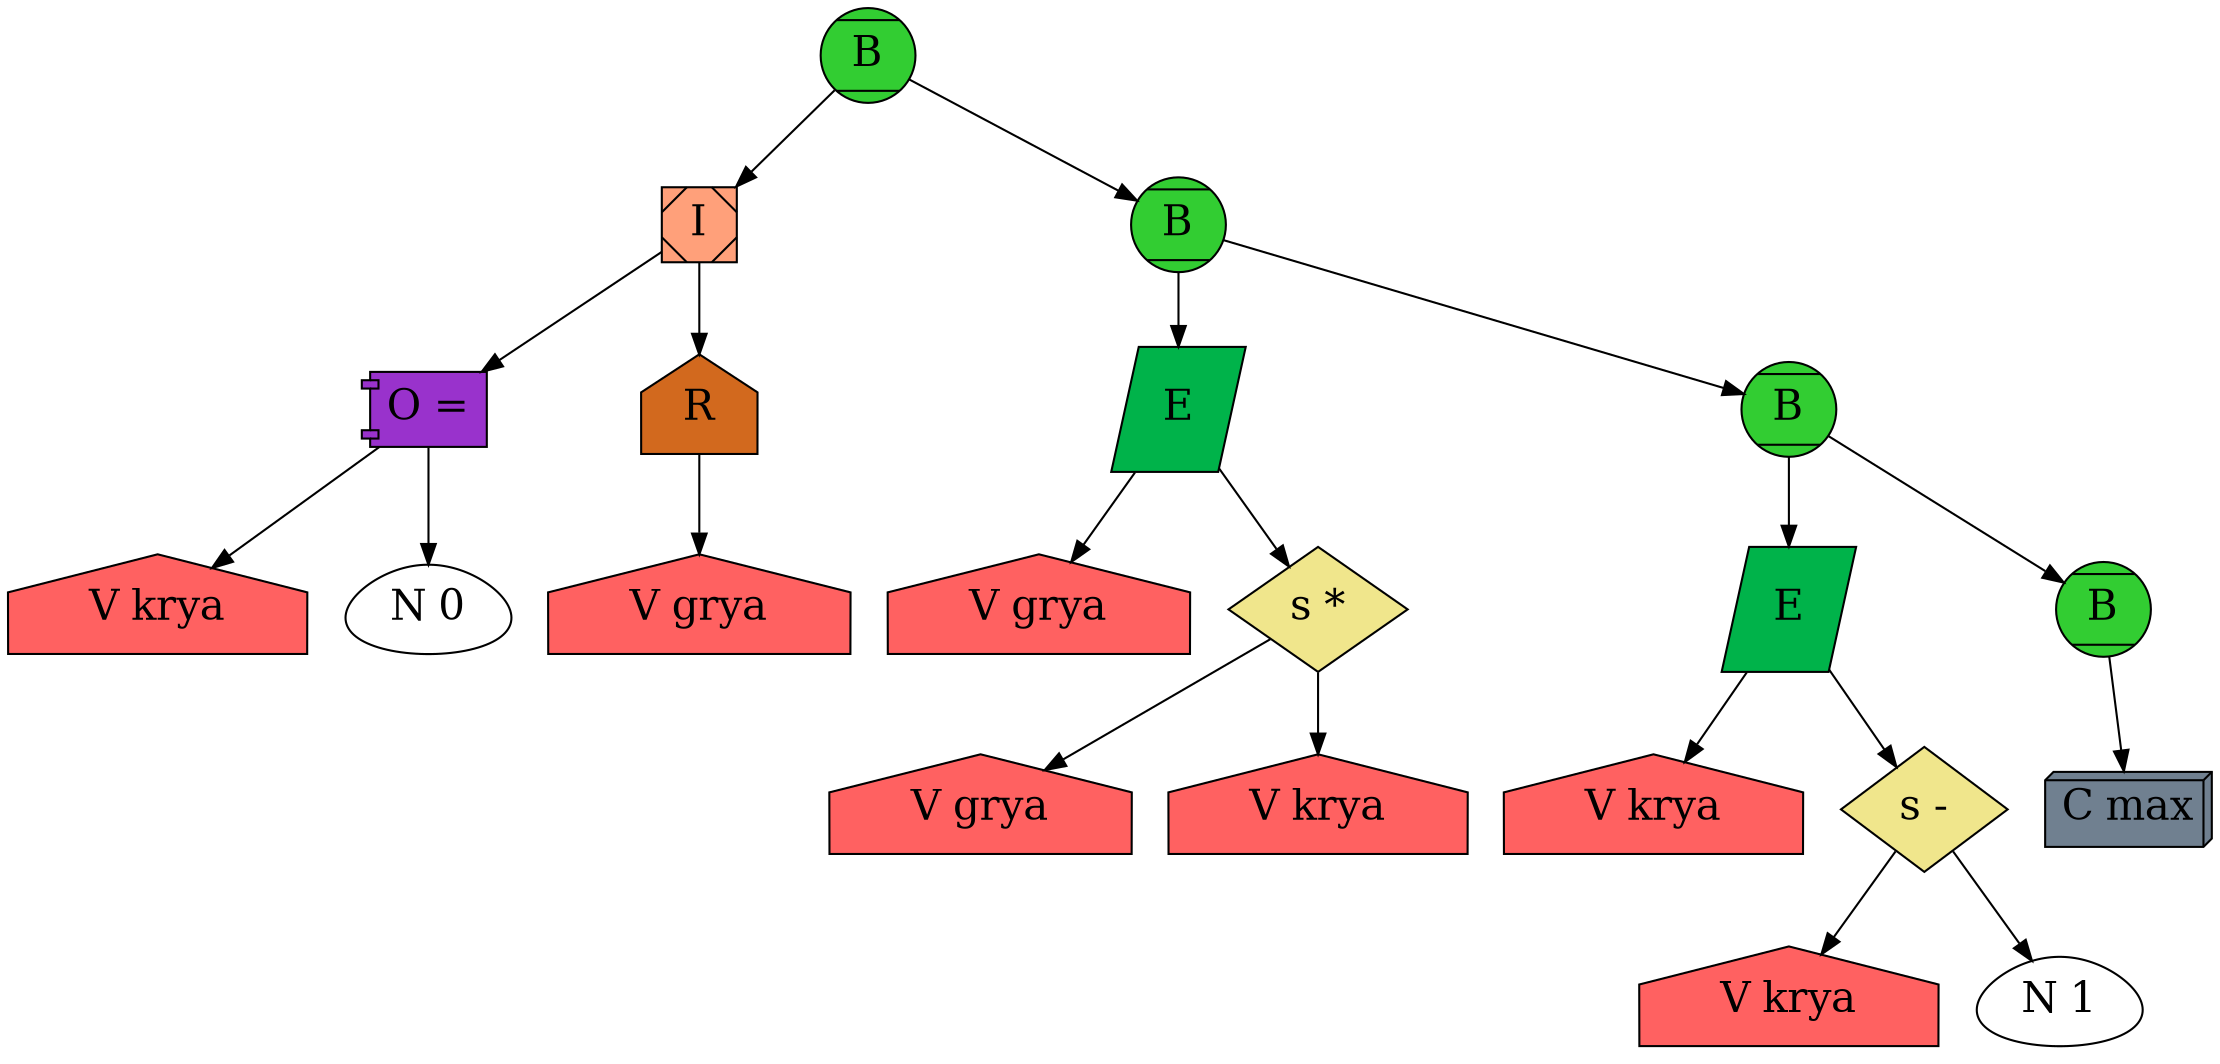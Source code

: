 digraph {
	node[color = "#000000", fontsize = 20];
	edge[color = "#000000", fontsize = 20];
		hey16[label = "B", shape = "Mcircle", color="#000000", style="filled", fillcolor = "#32CD32"];
		hey16->hey17;
		hey17[label = "I", shape = "Msquare", color="#000000", style="filled", fillcolor = "#FFA07A"];
		hey17->hey18;
		hey18[label = "O =", shape = "component", color="#000000", style="filled", fillcolor = "#9932CC"];
		hey18->hey19;
		hey19[label = "V krya", shape = "house", color="#000000", style="filled", fillcolor = "#ff6161"];
		hey18->hey20;
		hey20[label = "N 0", shape = "egg", color="#000000", style="filled", fillcolor = "#FFFFFF"];
		hey17->hey21;
		hey21[label = "R", shape = "house", color="#000000", style="filled", fillcolor = "#D2691E"];
		hey21->hey22;
		hey22[label = "V grya", shape = "house", color="#000000", style="filled", fillcolor = "#ff6161"];
		hey16->hey23;
		hey23[label = "B", shape = "Mcircle", color="#000000", style="filled", fillcolor = "#32CD32"];
		hey23->hey24;
		hey24[label = "E", shape = "parallelogram", color="#000000", style="filled", fillcolor = "#00b34a"];
		hey24->hey25;
		hey25[label = "V grya", shape = "house", color="#000000", style="filled", fillcolor = "#ff6161"];
		hey24->hey26;
		hey26[label = "s *", shape = "diamond", color="#000000", style="filled", fillcolor = "#F0E68C"];
		hey26->hey27;
		hey27[label = "V grya", shape = "house", color="#000000", style="filled", fillcolor = "#ff6161"];
		hey26->hey28;
		hey28[label = "V krya", shape = "house", color="#000000", style="filled", fillcolor = "#ff6161"];
		hey23->hey29;
		hey29[label = "B", shape = "Mcircle", color="#000000", style="filled", fillcolor = "#32CD32"];
		hey29->hey30;
		hey30[label = "E", shape = "parallelogram", color="#000000", style="filled", fillcolor = "#00b34a"];
		hey30->hey31;
		hey31[label = "V krya", shape = "house", color="#000000", style="filled", fillcolor = "#ff6161"];
		hey30->hey32;
		hey32[label = "s -", shape = "diamond", color="#000000", style="filled", fillcolor = "#F0E68C"];
		hey32->hey33;
		hey33[label = "V krya", shape = "house", color="#000000", style="filled", fillcolor = "#ff6161"];
		hey32->hey34;
		hey34[label = "N 1", shape = "egg", color="#000000", style="filled", fillcolor = "#FFFFFF"];
		hey29->hey35;
		hey35[label = "B", shape = "Mcircle", color="#000000", style="filled", fillcolor = "#32CD32"];
		hey35->hey36;
		hey36[label = "C max", shape = "box3d", color="#000000", style="filled", fillcolor = "#708090"];
}